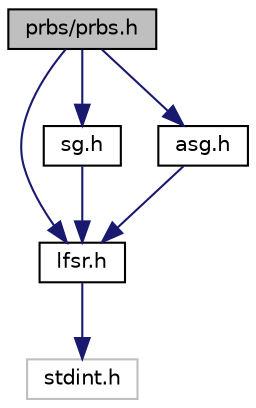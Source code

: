 digraph "prbs/prbs.h"
{
 // INTERACTIVE_SVG=YES
 // LATEX_PDF_SIZE
  bgcolor="transparent";
  edge [fontname="Helvetica",fontsize="10",labelfontname="Helvetica",labelfontsize="10"];
  node [fontname="Helvetica",fontsize="10",shape=record];
  Node1 [label="prbs/prbs.h",height=0.2,width=0.4,color="black", fillcolor="grey75", style="filled", fontcolor="black",tooltip="Interface and usage of prbs generators."];
  Node1 -> Node2 [color="midnightblue",fontsize="10",style="solid",fontname="Helvetica"];
  Node2 [label="lfsr.h",height=0.2,width=0.4,color="black",URL="$lfsr_8h.html",tooltip="Interface and usage of the lfsr prbs generator."];
  Node2 -> Node3 [color="midnightblue",fontsize="10",style="solid",fontname="Helvetica"];
  Node3 [label="stdint.h",height=0.2,width=0.4,color="grey75",tooltip=" "];
  Node1 -> Node4 [color="midnightblue",fontsize="10",style="solid",fontname="Helvetica"];
  Node4 [label="sg.h",height=0.2,width=0.4,color="black",URL="$sg_8h.html",tooltip="Interface and usage of the shrinking prbs generator."];
  Node4 -> Node2 [color="midnightblue",fontsize="10",style="solid",fontname="Helvetica"];
  Node1 -> Node5 [color="midnightblue",fontsize="10",style="solid",fontname="Helvetica"];
  Node5 [label="asg.h",height=0.2,width=0.4,color="black",URL="$asg_8h.html",tooltip="Interface and usage of the alternating step prbs generator."];
  Node5 -> Node2 [color="midnightblue",fontsize="10",style="solid",fontname="Helvetica"];
}
